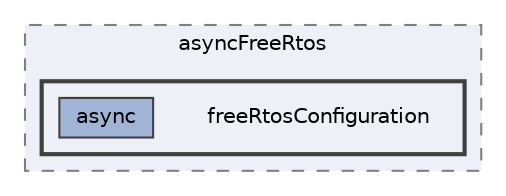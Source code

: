 digraph "freeRtosConfiguration"
{
 // LATEX_PDF_SIZE
  bgcolor="transparent";
  edge [fontname=Helvetica,fontsize=10,labelfontname=Helvetica,labelfontsize=10];
  node [fontname=Helvetica,fontsize=10,shape=box,height=0.2,width=0.4];
  compound=true
  subgraph clusterdir_021ed8220203a16efb0d0142542605e2 {
    graph [ bgcolor="#edf0f7", pencolor="grey50", label="asyncFreeRtos", fontname=Helvetica,fontsize=10 style="filled,dashed", URL="dir_021ed8220203a16efb0d0142542605e2.html",tooltip=""]
  subgraph clusterdir_c85114501dc9dc613accff357b4d8de7 {
    graph [ bgcolor="#edf0f7", pencolor="grey25", label="", fontname=Helvetica,fontsize=10 style="filled,bold", URL="dir_c85114501dc9dc613accff357b4d8de7.html",tooltip=""]
    dir_c85114501dc9dc613accff357b4d8de7 [shape=plaintext, label="freeRtosConfiguration"];
  dir_65d356e0dff7c5880874e37e83125dae [label="async", fillcolor="#a2b4d6", color="grey25", style="filled", URL="dir_65d356e0dff7c5880874e37e83125dae.html",tooltip=""];
  }
  }
}
